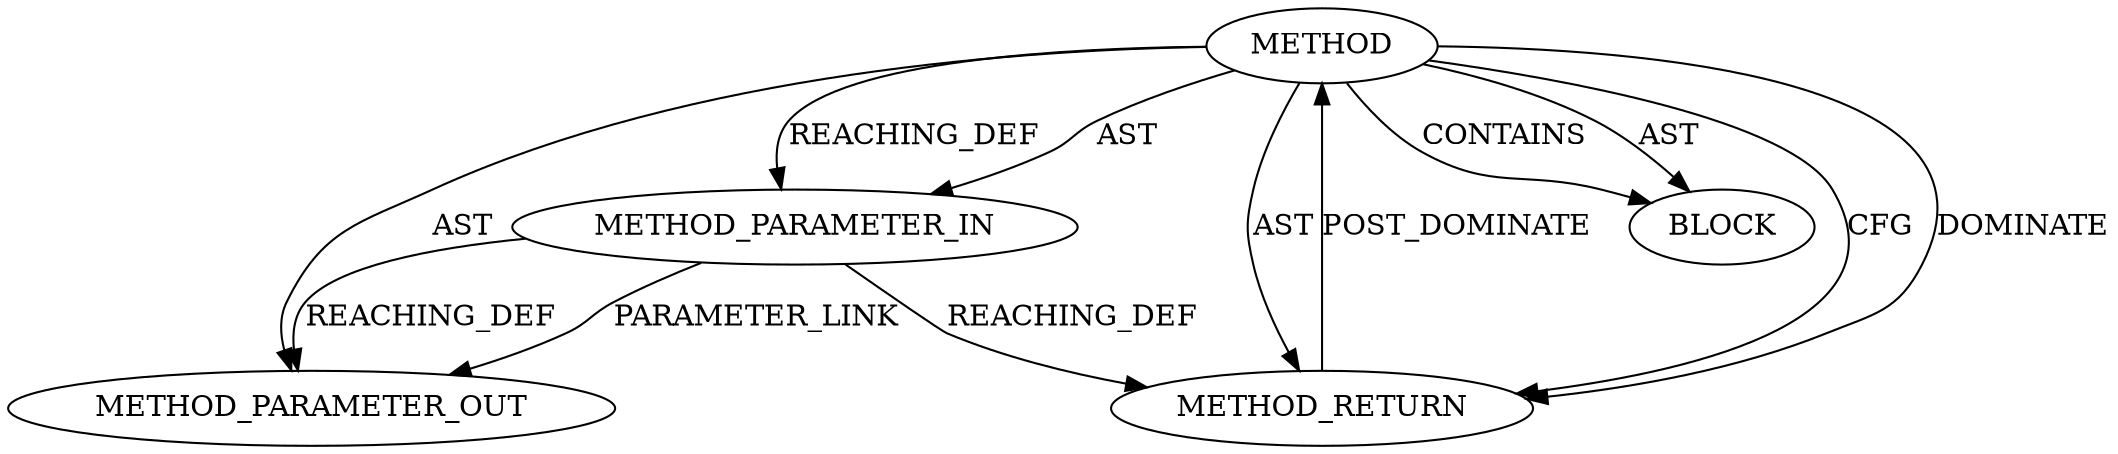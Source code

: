 digraph {
  12068 [label=METHOD AST_PARENT_TYPE="NAMESPACE_BLOCK" AST_PARENT_FULL_NAME="<global>" ORDER=0 CODE="<empty>" FULL_NAME="<operator>.addressOf" IS_EXTERNAL=true FILENAME="<empty>" SIGNATURE="" NAME="<operator>.addressOf"]
  12069 [label=METHOD_PARAMETER_IN ORDER=1 CODE="p1" IS_VARIADIC=false TYPE_FULL_NAME="ANY" EVALUATION_STRATEGY="BY_VALUE" INDEX=1 NAME="p1"]
  12071 [label=METHOD_RETURN ORDER=2 CODE="RET" TYPE_FULL_NAME="ANY" EVALUATION_STRATEGY="BY_VALUE"]
  12070 [label=BLOCK ORDER=1 ARGUMENT_INDEX=1 CODE="<empty>" TYPE_FULL_NAME="ANY"]
  13328 [label=METHOD_PARAMETER_OUT ORDER=1 CODE="p1" IS_VARIADIC=false TYPE_FULL_NAME="ANY" EVALUATION_STRATEGY="BY_VALUE" INDEX=1 NAME="p1"]
  12069 -> 13328 [label=PARAMETER_LINK ]
  12071 -> 12068 [label=POST_DOMINATE ]
  12069 -> 13328 [label=REACHING_DEF VARIABLE="p1"]
  12068 -> 12071 [label=CFG ]
  12068 -> 12069 [label=AST ]
  12068 -> 13328 [label=AST ]
  12068 -> 12070 [label=AST ]
  12068 -> 12069 [label=REACHING_DEF VARIABLE=""]
  12068 -> 12071 [label=DOMINATE ]
  12069 -> 12071 [label=REACHING_DEF VARIABLE="p1"]
  12068 -> 12070 [label=CONTAINS ]
  12068 -> 12071 [label=AST ]
}
